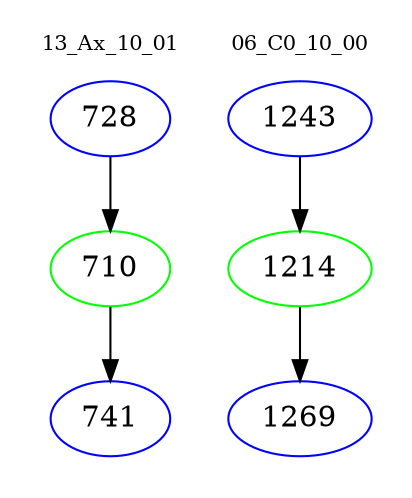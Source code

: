 digraph{
subgraph cluster_0 {
color = white
label = "13_Ax_10_01";
fontsize=10;
T0_728 [label="728", color="blue"]
T0_728 -> T0_710 [color="black"]
T0_710 [label="710", color="green"]
T0_710 -> T0_741 [color="black"]
T0_741 [label="741", color="blue"]
}
subgraph cluster_1 {
color = white
label = "06_C0_10_00";
fontsize=10;
T1_1243 [label="1243", color="blue"]
T1_1243 -> T1_1214 [color="black"]
T1_1214 [label="1214", color="green"]
T1_1214 -> T1_1269 [color="black"]
T1_1269 [label="1269", color="blue"]
}
}
